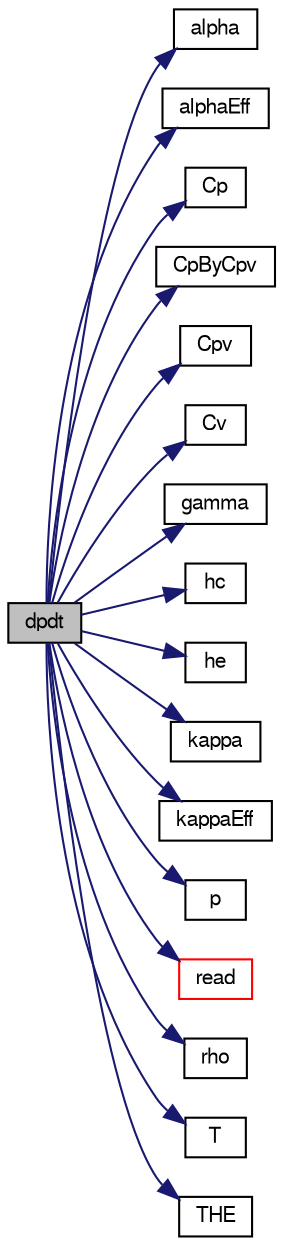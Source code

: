 digraph "dpdt"
{
  bgcolor="transparent";
  edge [fontname="FreeSans",fontsize="10",labelfontname="FreeSans",labelfontsize="10"];
  node [fontname="FreeSans",fontsize="10",shape=record];
  rankdir="LR";
  Node1318 [label="dpdt",height=0.2,width=0.4,color="black", fillcolor="grey75", style="filled", fontcolor="black"];
  Node1318 -> Node1319 [color="midnightblue",fontsize="10",style="solid",fontname="FreeSans"];
  Node1319 [label="alpha",height=0.2,width=0.4,color="black",URL="$a29734.html#adc68ab94e7feaa067900767f398284b2",tooltip="Thermal diffusivity for enthalpy of mixture [kg/m/s]. "];
  Node1318 -> Node1320 [color="midnightblue",fontsize="10",style="solid",fontname="FreeSans"];
  Node1320 [label="alphaEff",height=0.2,width=0.4,color="black",URL="$a29734.html#a8e5eaed6f3aa8f1b0197aef32c36ae23",tooltip="Effective thermal diffusivity of mixture [kg/m/s]. "];
  Node1318 -> Node1321 [color="midnightblue",fontsize="10",style="solid",fontname="FreeSans"];
  Node1321 [label="Cp",height=0.2,width=0.4,color="black",URL="$a29734.html#aeb42ae5d3914853483e7ef6b13e2ef75",tooltip="Heat capacity at constant pressure [J/kg/K]. "];
  Node1318 -> Node1322 [color="midnightblue",fontsize="10",style="solid",fontname="FreeSans"];
  Node1322 [label="CpByCpv",height=0.2,width=0.4,color="black",URL="$a29734.html#a6c80884439047423d150588f97bdabf0",tooltip="Heat capacity ratio []. "];
  Node1318 -> Node1323 [color="midnightblue",fontsize="10",style="solid",fontname="FreeSans"];
  Node1323 [label="Cpv",height=0.2,width=0.4,color="black",URL="$a29734.html#a8ef6b02f0ee51039c3741cf05f1a6a7c",tooltip="Heat capacity at constant pressure/volume [J/kg/K]. "];
  Node1318 -> Node1324 [color="midnightblue",fontsize="10",style="solid",fontname="FreeSans"];
  Node1324 [label="Cv",height=0.2,width=0.4,color="black",URL="$a29734.html#a8767d837a7c78d819abbc33bf181d821",tooltip="Heat capacity at constant volume [J/kg/K]. "];
  Node1318 -> Node1325 [color="midnightblue",fontsize="10",style="solid",fontname="FreeSans"];
  Node1325 [label="gamma",height=0.2,width=0.4,color="black",URL="$a29734.html#a1d993e1dbd07af9bc76c8d4cf0ac3ded",tooltip="gamma = Cp/Cv [] "];
  Node1318 -> Node1326 [color="midnightblue",fontsize="10",style="solid",fontname="FreeSans"];
  Node1326 [label="hc",height=0.2,width=0.4,color="black",URL="$a29734.html#af2fa0e4c6e4bd86816c81c4a1ac36972",tooltip="Chemical enthalpy [J/kg]. "];
  Node1318 -> Node1327 [color="midnightblue",fontsize="10",style="solid",fontname="FreeSans"];
  Node1327 [label="he",height=0.2,width=0.4,color="black",URL="$a29734.html#a662d59ddd0d78a76cd9838b63db0dc27",tooltip="Enthalpy/Internal energy [J/kg]. "];
  Node1318 -> Node1328 [color="midnightblue",fontsize="10",style="solid",fontname="FreeSans"];
  Node1328 [label="kappa",height=0.2,width=0.4,color="black",URL="$a29734.html#a378a5c7f7107141d670b1e03e09ea6ca",tooltip="Thermal diffusivity for temperature of mixture [J/m/s/K]. "];
  Node1318 -> Node1329 [color="midnightblue",fontsize="10",style="solid",fontname="FreeSans"];
  Node1329 [label="kappaEff",height=0.2,width=0.4,color="black",URL="$a29734.html#a21fb150dfa30d738f07bb931152fde4f",tooltip="Effective thermal diffusivity for temperature. "];
  Node1318 -> Node1330 [color="midnightblue",fontsize="10",style="solid",fontname="FreeSans"];
  Node1330 [label="p",height=0.2,width=0.4,color="black",URL="$a29734.html#a559539638a23431ca4b538c03b46e746",tooltip="Pressure [Pa]. "];
  Node1318 -> Node1331 [color="midnightblue",fontsize="10",style="solid",fontname="FreeSans"];
  Node1331 [label="read",height=0.2,width=0.4,color="red",URL="$a29734.html#af816873151ddb0126e98bb2f914d8ed5",tooltip="Read thermophysical properties dictionary. "];
  Node1318 -> Node1374 [color="midnightblue",fontsize="10",style="solid",fontname="FreeSans"];
  Node1374 [label="rho",height=0.2,width=0.4,color="black",URL="$a29734.html#aff1685af177bf2ef28c63dab600f707a",tooltip="Density [kg/m^3]. "];
  Node1318 -> Node1375 [color="midnightblue",fontsize="10",style="solid",fontname="FreeSans"];
  Node1375 [label="T",height=0.2,width=0.4,color="black",URL="$a29734.html#a36910f175f1b9478cb168b63da0a9904",tooltip="Temperature [K]. "];
  Node1318 -> Node1376 [color="midnightblue",fontsize="10",style="solid",fontname="FreeSans"];
  Node1376 [label="THE",height=0.2,width=0.4,color="black",URL="$a29734.html#a989bb5edd861da80d295356072031a49",tooltip="Temperature from enthalpy/internal energy for cell-set. "];
}
